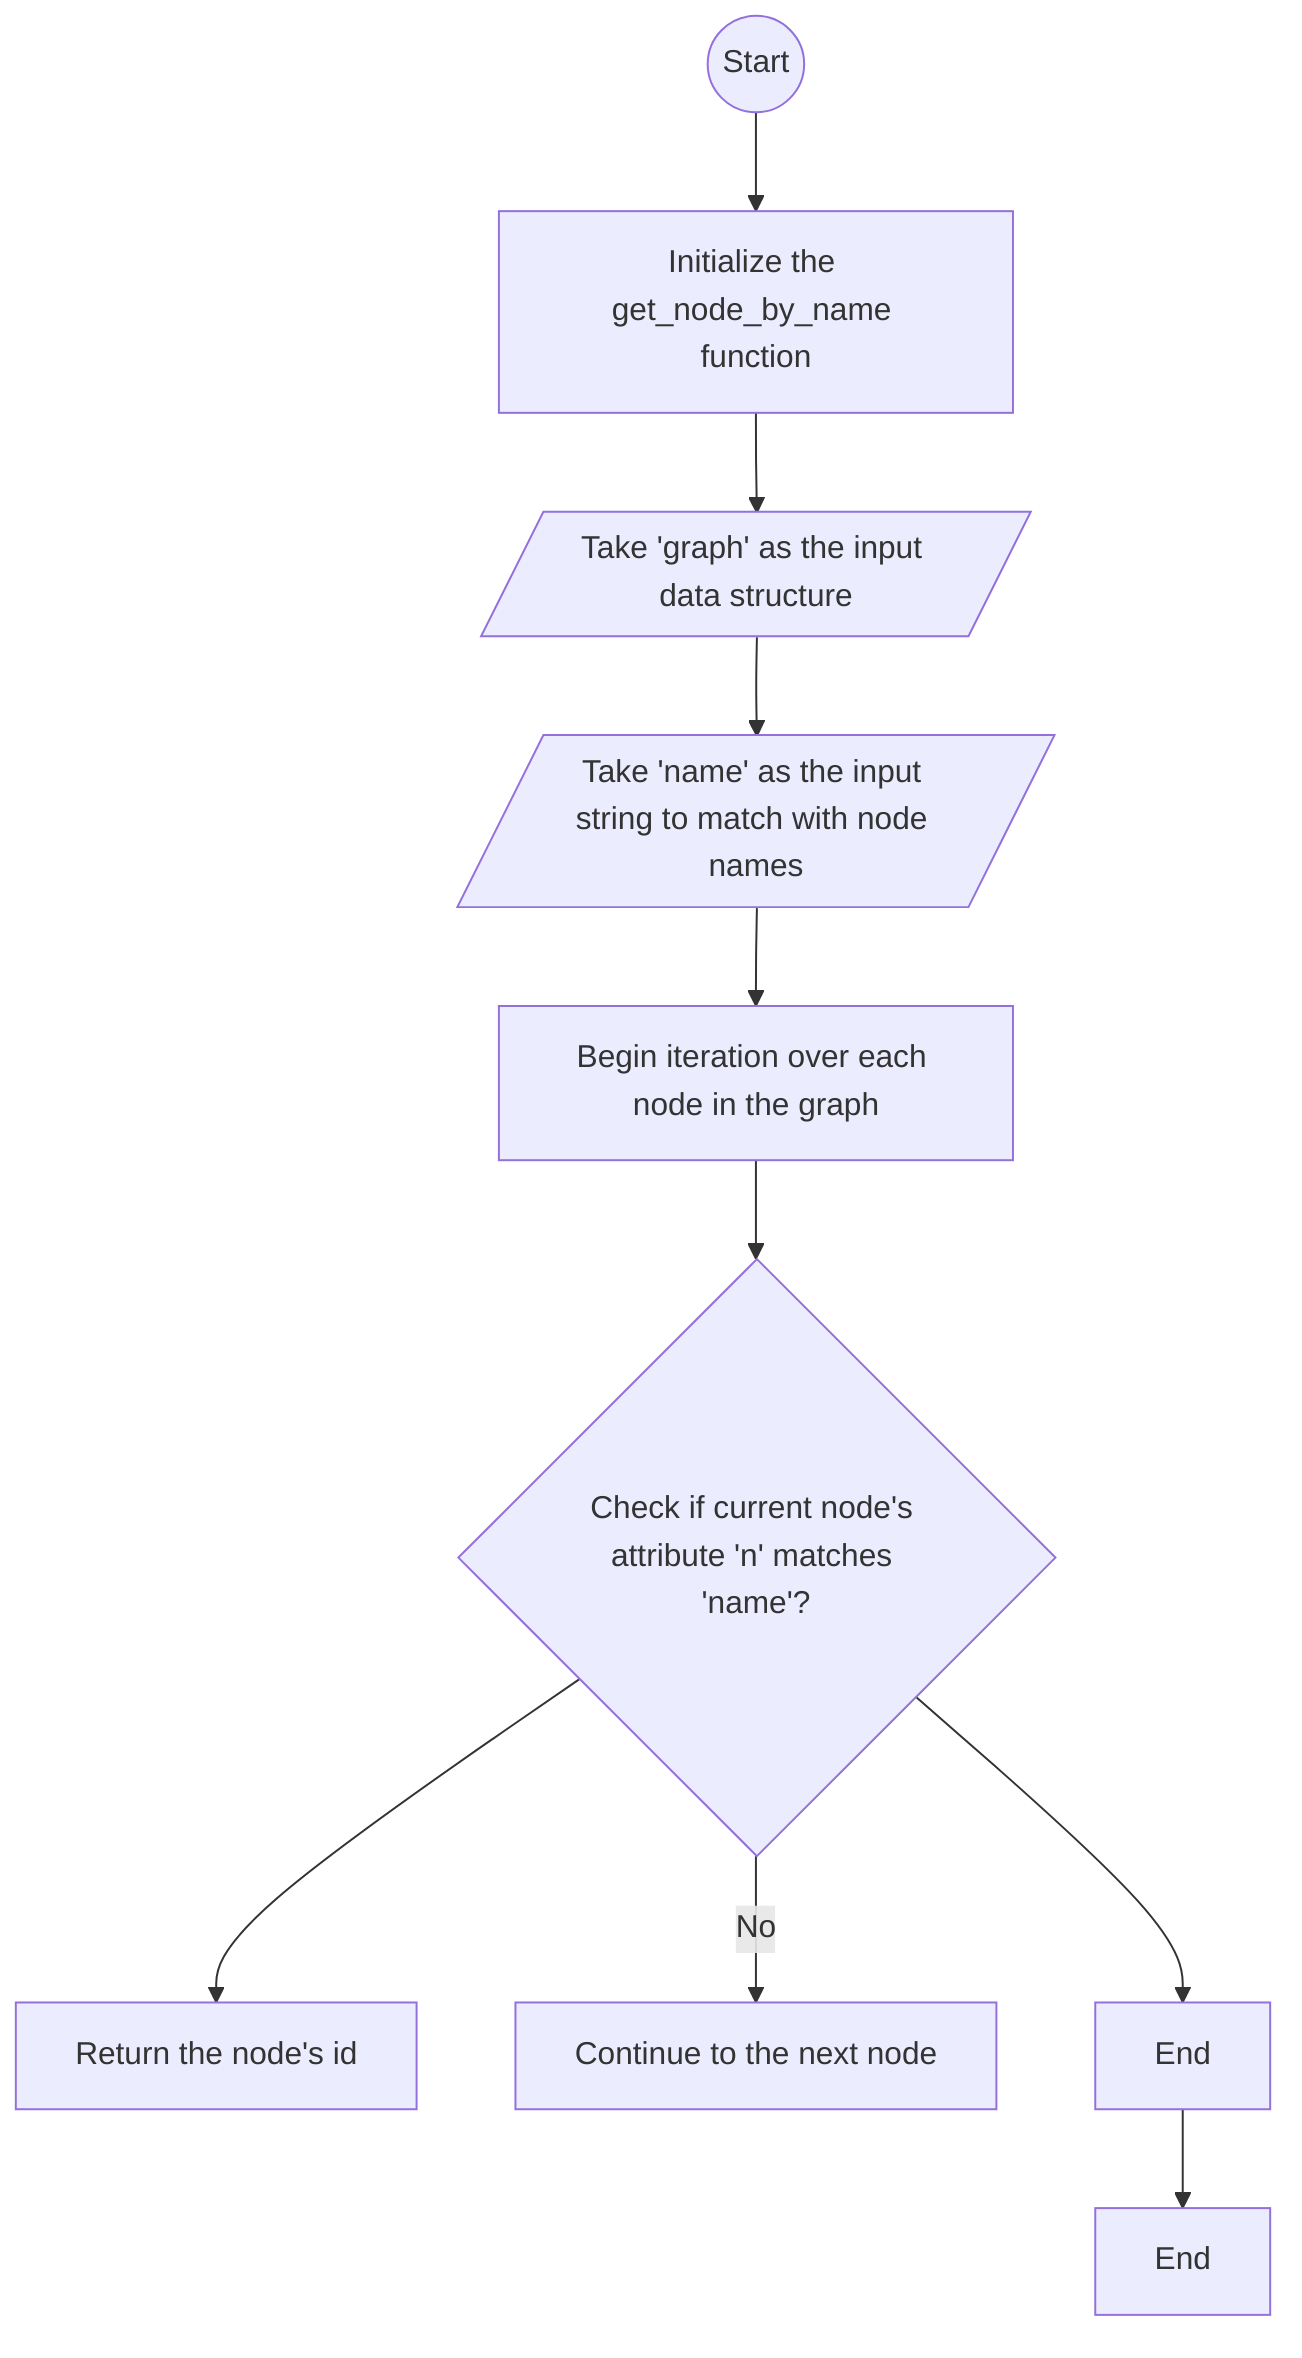 flowchart TD
A((Start)) --> B[Initialize the get_node_by_name function]
B --> C[/"Take 'graph' as the input data structure"/]
C --> D[/"Take 'name' as the input string to match with node names"/]
D --> E[Begin iteration over each node in the graph]
E --> F{Check if current node's attribute 'n' matches 'name'?}
F --> G[Return the node's id]
F -- No --> H[Continue to the next node]
F --> I[End]
I --> J[End]